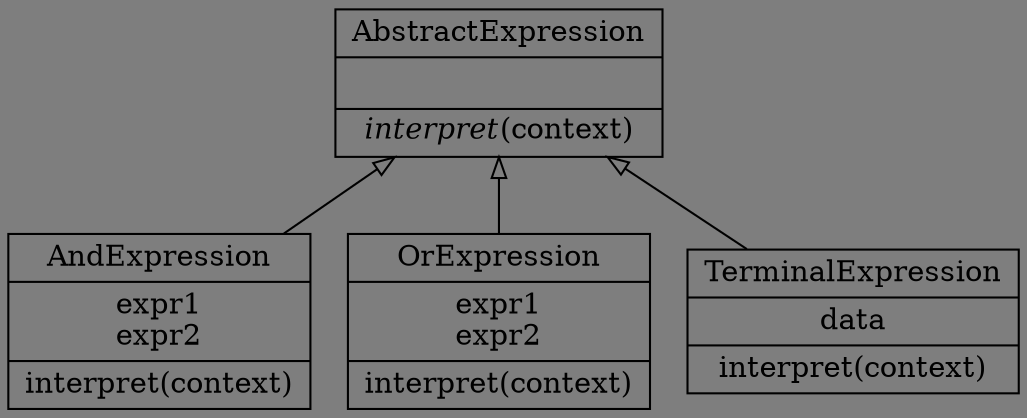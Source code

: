 digraph "classes_9._解释器模式.py" {
rankdir=BT
bgcolor="#7e7e7e"
charset="utf-8"
"9._解释器模式.AbstractExpression" [color="black", fontcolor="black", label=<{AbstractExpression|<br ALIGN="LEFT"/>|<I>interpret</I>(context)<br ALIGN="LEFT"/>}>, shape="record", style="solid"];
"9._解释器模式.AndExpression" [color="black", fontcolor="black", label=<{AndExpression|expr1<br ALIGN="LEFT"/>expr2<br ALIGN="LEFT"/>|interpret(context)<br ALIGN="LEFT"/>}>, shape="record", style="solid"];
"9._解释器模式.OrExpression" [color="black", fontcolor="black", label=<{OrExpression|expr1<br ALIGN="LEFT"/>expr2<br ALIGN="LEFT"/>|interpret(context)<br ALIGN="LEFT"/>}>, shape="record", style="solid"];
"9._解释器模式.TerminalExpression" [color="black", fontcolor="black", label=<{TerminalExpression|data<br ALIGN="LEFT"/>|interpret(context)<br ALIGN="LEFT"/>}>, shape="record", style="solid"];
"9._解释器模式.AndExpression" -> "9._解释器模式.AbstractExpression" [arrowhead="empty", arrowtail="none"];
"9._解释器模式.OrExpression" -> "9._解释器模式.AbstractExpression" [arrowhead="empty", arrowtail="none"];
"9._解释器模式.TerminalExpression" -> "9._解释器模式.AbstractExpression" [arrowhead="empty", arrowtail="none"];
}
